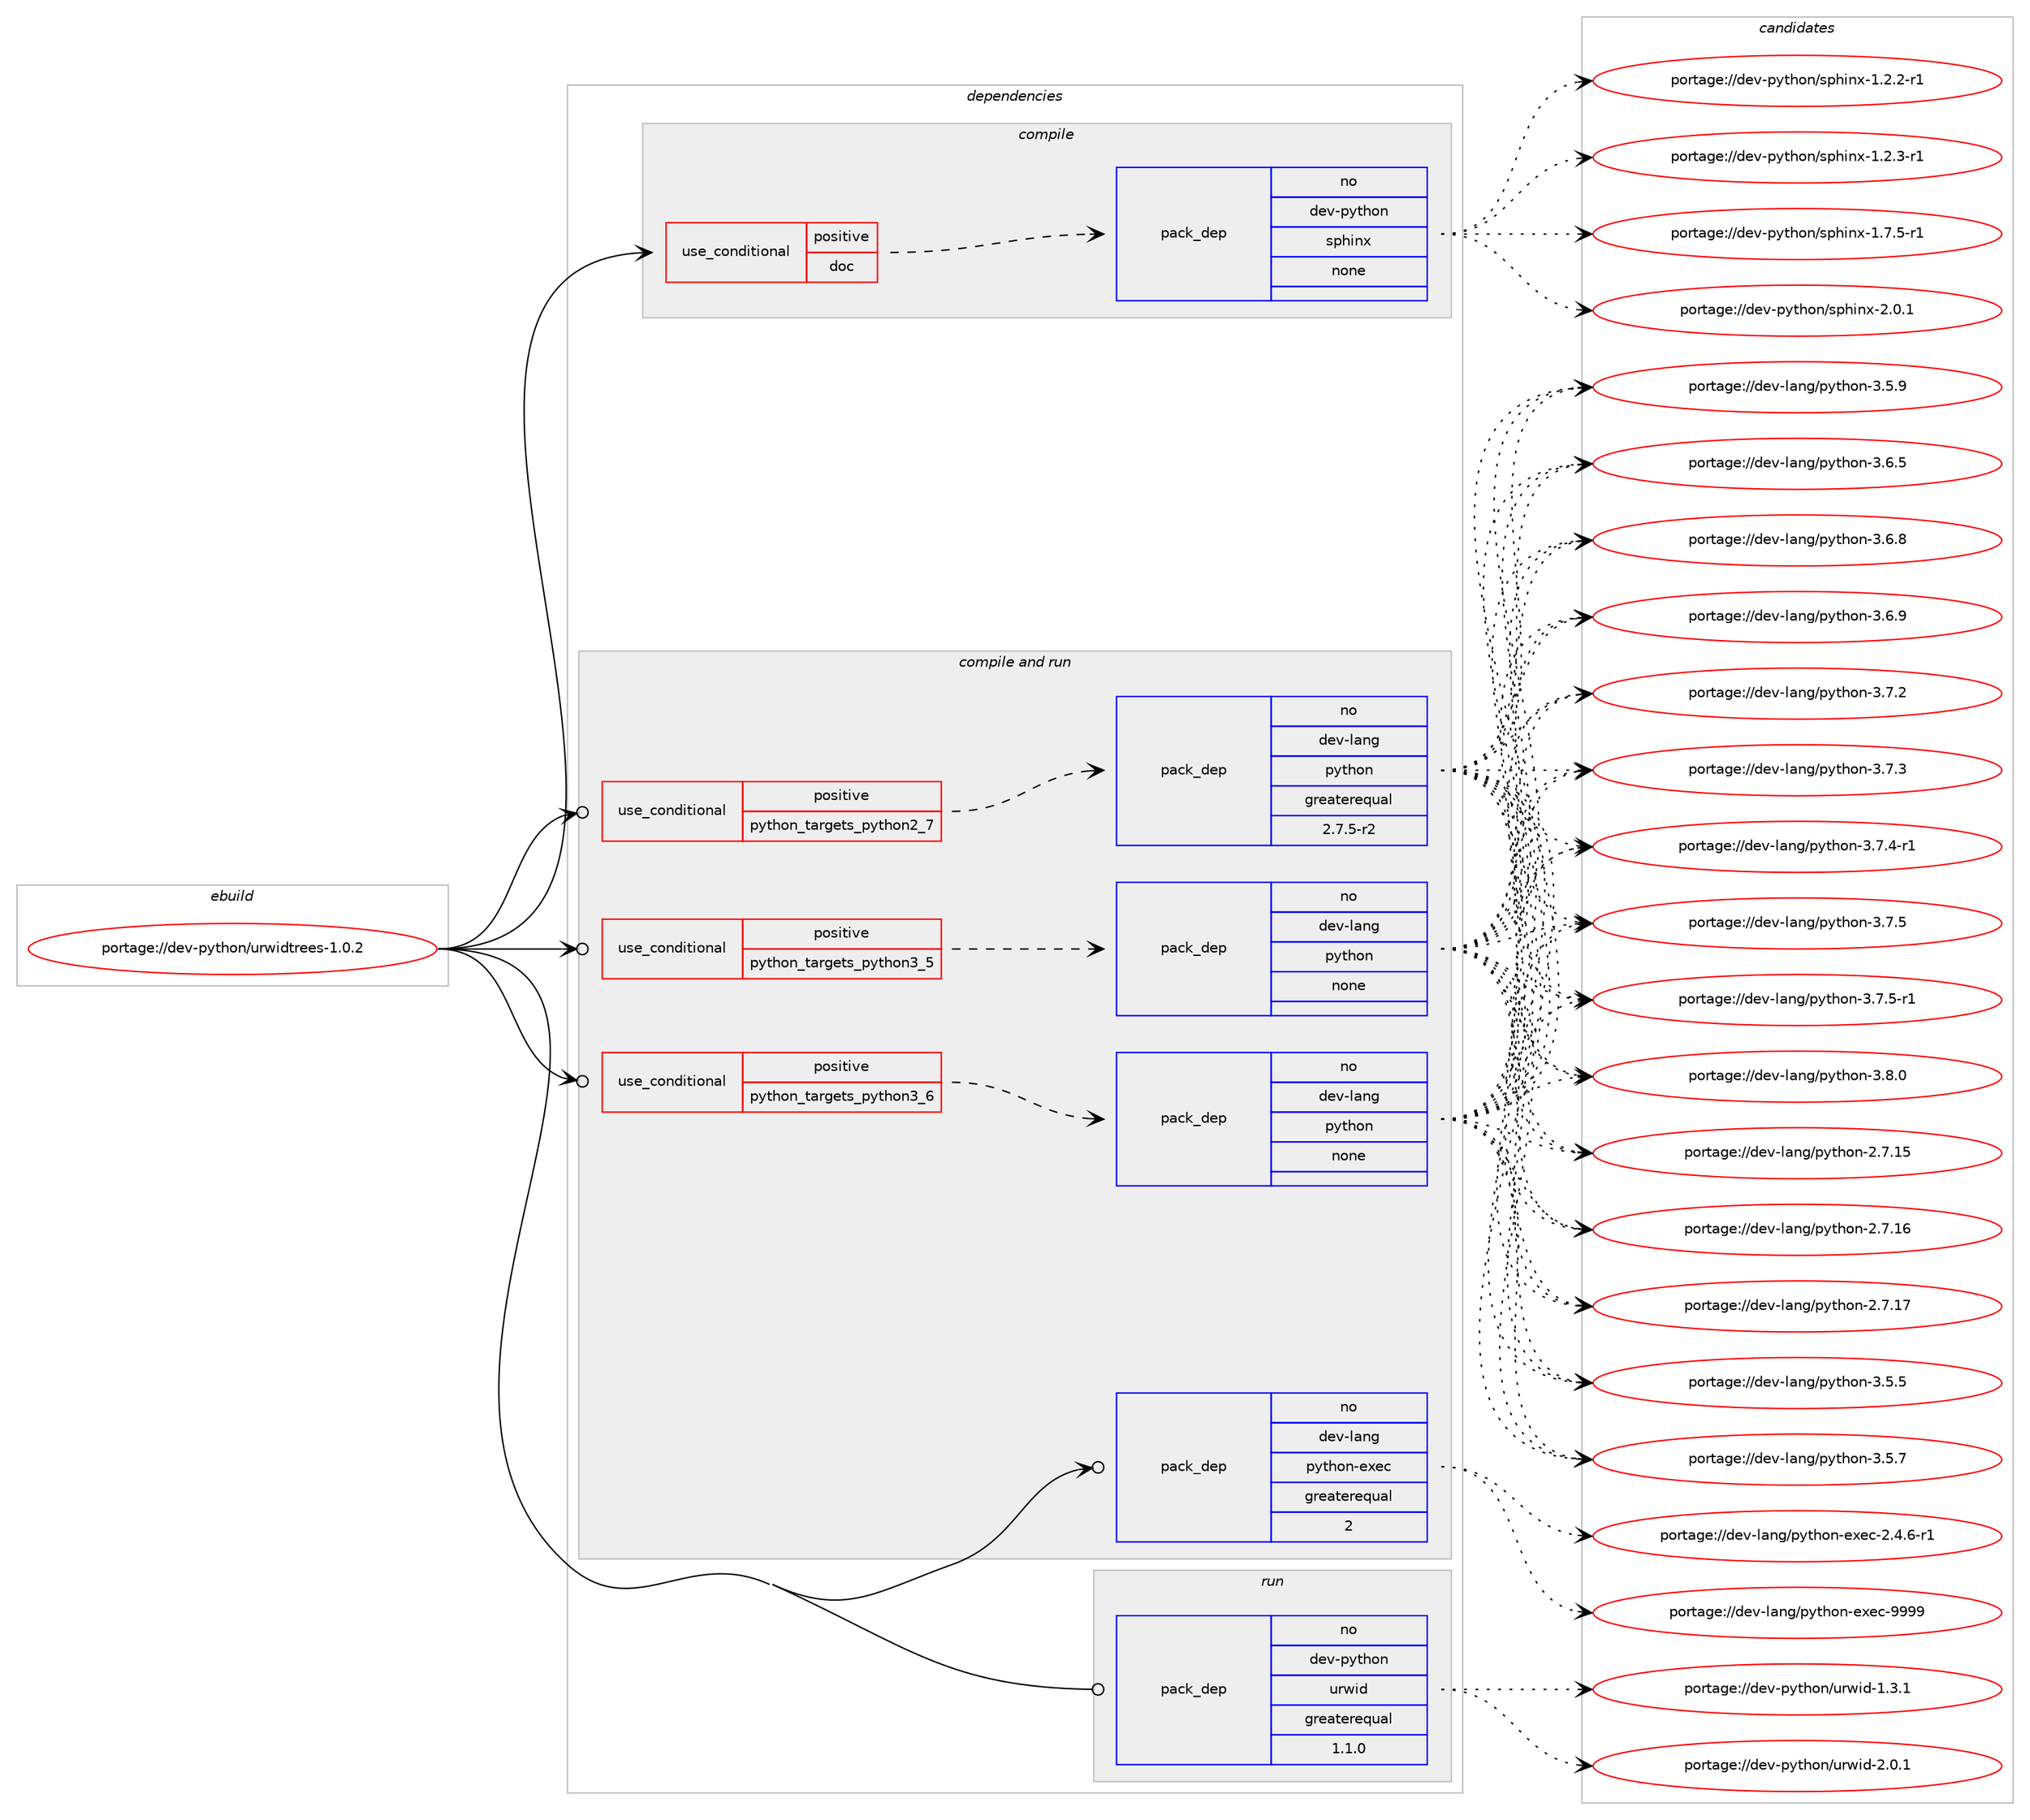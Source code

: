 digraph prolog {

# *************
# Graph options
# *************

newrank=true;
concentrate=true;
compound=true;
graph [rankdir=LR,fontname=Helvetica,fontsize=10,ranksep=1.5];#, ranksep=2.5, nodesep=0.2];
edge  [arrowhead=vee];
node  [fontname=Helvetica,fontsize=10];

# **********
# The ebuild
# **********

subgraph cluster_leftcol {
color=gray;
rank=same;
label=<<i>ebuild</i>>;
id [label="portage://dev-python/urwidtrees-1.0.2", color=red, width=4, href="../dev-python/urwidtrees-1.0.2.svg"];
}

# ****************
# The dependencies
# ****************

subgraph cluster_midcol {
color=gray;
label=<<i>dependencies</i>>;
subgraph cluster_compile {
fillcolor="#eeeeee";
style=filled;
label=<<i>compile</i>>;
subgraph cond40300 {
dependency177535 [label=<<TABLE BORDER="0" CELLBORDER="1" CELLSPACING="0" CELLPADDING="4"><TR><TD ROWSPAN="3" CELLPADDING="10">use_conditional</TD></TR><TR><TD>positive</TD></TR><TR><TD>doc</TD></TR></TABLE>>, shape=none, color=red];
subgraph pack133825 {
dependency177536 [label=<<TABLE BORDER="0" CELLBORDER="1" CELLSPACING="0" CELLPADDING="4" WIDTH="220"><TR><TD ROWSPAN="6" CELLPADDING="30">pack_dep</TD></TR><TR><TD WIDTH="110">no</TD></TR><TR><TD>dev-python</TD></TR><TR><TD>sphinx</TD></TR><TR><TD>none</TD></TR><TR><TD></TD></TR></TABLE>>, shape=none, color=blue];
}
dependency177535:e -> dependency177536:w [weight=20,style="dashed",arrowhead="vee"];
}
id:e -> dependency177535:w [weight=20,style="solid",arrowhead="vee"];
}
subgraph cluster_compileandrun {
fillcolor="#eeeeee";
style=filled;
label=<<i>compile and run</i>>;
subgraph cond40301 {
dependency177537 [label=<<TABLE BORDER="0" CELLBORDER="1" CELLSPACING="0" CELLPADDING="4"><TR><TD ROWSPAN="3" CELLPADDING="10">use_conditional</TD></TR><TR><TD>positive</TD></TR><TR><TD>python_targets_python2_7</TD></TR></TABLE>>, shape=none, color=red];
subgraph pack133826 {
dependency177538 [label=<<TABLE BORDER="0" CELLBORDER="1" CELLSPACING="0" CELLPADDING="4" WIDTH="220"><TR><TD ROWSPAN="6" CELLPADDING="30">pack_dep</TD></TR><TR><TD WIDTH="110">no</TD></TR><TR><TD>dev-lang</TD></TR><TR><TD>python</TD></TR><TR><TD>greaterequal</TD></TR><TR><TD>2.7.5-r2</TD></TR></TABLE>>, shape=none, color=blue];
}
dependency177537:e -> dependency177538:w [weight=20,style="dashed",arrowhead="vee"];
}
id:e -> dependency177537:w [weight=20,style="solid",arrowhead="odotvee"];
subgraph cond40302 {
dependency177539 [label=<<TABLE BORDER="0" CELLBORDER="1" CELLSPACING="0" CELLPADDING="4"><TR><TD ROWSPAN="3" CELLPADDING="10">use_conditional</TD></TR><TR><TD>positive</TD></TR><TR><TD>python_targets_python3_5</TD></TR></TABLE>>, shape=none, color=red];
subgraph pack133827 {
dependency177540 [label=<<TABLE BORDER="0" CELLBORDER="1" CELLSPACING="0" CELLPADDING="4" WIDTH="220"><TR><TD ROWSPAN="6" CELLPADDING="30">pack_dep</TD></TR><TR><TD WIDTH="110">no</TD></TR><TR><TD>dev-lang</TD></TR><TR><TD>python</TD></TR><TR><TD>none</TD></TR><TR><TD></TD></TR></TABLE>>, shape=none, color=blue];
}
dependency177539:e -> dependency177540:w [weight=20,style="dashed",arrowhead="vee"];
}
id:e -> dependency177539:w [weight=20,style="solid",arrowhead="odotvee"];
subgraph cond40303 {
dependency177541 [label=<<TABLE BORDER="0" CELLBORDER="1" CELLSPACING="0" CELLPADDING="4"><TR><TD ROWSPAN="3" CELLPADDING="10">use_conditional</TD></TR><TR><TD>positive</TD></TR><TR><TD>python_targets_python3_6</TD></TR></TABLE>>, shape=none, color=red];
subgraph pack133828 {
dependency177542 [label=<<TABLE BORDER="0" CELLBORDER="1" CELLSPACING="0" CELLPADDING="4" WIDTH="220"><TR><TD ROWSPAN="6" CELLPADDING="30">pack_dep</TD></TR><TR><TD WIDTH="110">no</TD></TR><TR><TD>dev-lang</TD></TR><TR><TD>python</TD></TR><TR><TD>none</TD></TR><TR><TD></TD></TR></TABLE>>, shape=none, color=blue];
}
dependency177541:e -> dependency177542:w [weight=20,style="dashed",arrowhead="vee"];
}
id:e -> dependency177541:w [weight=20,style="solid",arrowhead="odotvee"];
subgraph pack133829 {
dependency177543 [label=<<TABLE BORDER="0" CELLBORDER="1" CELLSPACING="0" CELLPADDING="4" WIDTH="220"><TR><TD ROWSPAN="6" CELLPADDING="30">pack_dep</TD></TR><TR><TD WIDTH="110">no</TD></TR><TR><TD>dev-lang</TD></TR><TR><TD>python-exec</TD></TR><TR><TD>greaterequal</TD></TR><TR><TD>2</TD></TR></TABLE>>, shape=none, color=blue];
}
id:e -> dependency177543:w [weight=20,style="solid",arrowhead="odotvee"];
}
subgraph cluster_run {
fillcolor="#eeeeee";
style=filled;
label=<<i>run</i>>;
subgraph pack133830 {
dependency177544 [label=<<TABLE BORDER="0" CELLBORDER="1" CELLSPACING="0" CELLPADDING="4" WIDTH="220"><TR><TD ROWSPAN="6" CELLPADDING="30">pack_dep</TD></TR><TR><TD WIDTH="110">no</TD></TR><TR><TD>dev-python</TD></TR><TR><TD>urwid</TD></TR><TR><TD>greaterequal</TD></TR><TR><TD>1.1.0</TD></TR></TABLE>>, shape=none, color=blue];
}
id:e -> dependency177544:w [weight=20,style="solid",arrowhead="odot"];
}
}

# **************
# The candidates
# **************

subgraph cluster_choices {
rank=same;
color=gray;
label=<<i>candidates</i>>;

subgraph choice133825 {
color=black;
nodesep=1;
choiceportage10010111845112121116104111110471151121041051101204549465046504511449 [label="portage://dev-python/sphinx-1.2.2-r1", color=red, width=4,href="../dev-python/sphinx-1.2.2-r1.svg"];
choiceportage10010111845112121116104111110471151121041051101204549465046514511449 [label="portage://dev-python/sphinx-1.2.3-r1", color=red, width=4,href="../dev-python/sphinx-1.2.3-r1.svg"];
choiceportage10010111845112121116104111110471151121041051101204549465546534511449 [label="portage://dev-python/sphinx-1.7.5-r1", color=red, width=4,href="../dev-python/sphinx-1.7.5-r1.svg"];
choiceportage1001011184511212111610411111047115112104105110120455046484649 [label="portage://dev-python/sphinx-2.0.1", color=red, width=4,href="../dev-python/sphinx-2.0.1.svg"];
dependency177536:e -> choiceportage10010111845112121116104111110471151121041051101204549465046504511449:w [style=dotted,weight="100"];
dependency177536:e -> choiceportage10010111845112121116104111110471151121041051101204549465046514511449:w [style=dotted,weight="100"];
dependency177536:e -> choiceportage10010111845112121116104111110471151121041051101204549465546534511449:w [style=dotted,weight="100"];
dependency177536:e -> choiceportage1001011184511212111610411111047115112104105110120455046484649:w [style=dotted,weight="100"];
}
subgraph choice133826 {
color=black;
nodesep=1;
choiceportage10010111845108971101034711212111610411111045504655464953 [label="portage://dev-lang/python-2.7.15", color=red, width=4,href="../dev-lang/python-2.7.15.svg"];
choiceportage10010111845108971101034711212111610411111045504655464954 [label="portage://dev-lang/python-2.7.16", color=red, width=4,href="../dev-lang/python-2.7.16.svg"];
choiceportage10010111845108971101034711212111610411111045504655464955 [label="portage://dev-lang/python-2.7.17", color=red, width=4,href="../dev-lang/python-2.7.17.svg"];
choiceportage100101118451089711010347112121116104111110455146534653 [label="portage://dev-lang/python-3.5.5", color=red, width=4,href="../dev-lang/python-3.5.5.svg"];
choiceportage100101118451089711010347112121116104111110455146534655 [label="portage://dev-lang/python-3.5.7", color=red, width=4,href="../dev-lang/python-3.5.7.svg"];
choiceportage100101118451089711010347112121116104111110455146534657 [label="portage://dev-lang/python-3.5.9", color=red, width=4,href="../dev-lang/python-3.5.9.svg"];
choiceportage100101118451089711010347112121116104111110455146544653 [label="portage://dev-lang/python-3.6.5", color=red, width=4,href="../dev-lang/python-3.6.5.svg"];
choiceportage100101118451089711010347112121116104111110455146544656 [label="portage://dev-lang/python-3.6.8", color=red, width=4,href="../dev-lang/python-3.6.8.svg"];
choiceportage100101118451089711010347112121116104111110455146544657 [label="portage://dev-lang/python-3.6.9", color=red, width=4,href="../dev-lang/python-3.6.9.svg"];
choiceportage100101118451089711010347112121116104111110455146554650 [label="portage://dev-lang/python-3.7.2", color=red, width=4,href="../dev-lang/python-3.7.2.svg"];
choiceportage100101118451089711010347112121116104111110455146554651 [label="portage://dev-lang/python-3.7.3", color=red, width=4,href="../dev-lang/python-3.7.3.svg"];
choiceportage1001011184510897110103471121211161041111104551465546524511449 [label="portage://dev-lang/python-3.7.4-r1", color=red, width=4,href="../dev-lang/python-3.7.4-r1.svg"];
choiceportage100101118451089711010347112121116104111110455146554653 [label="portage://dev-lang/python-3.7.5", color=red, width=4,href="../dev-lang/python-3.7.5.svg"];
choiceportage1001011184510897110103471121211161041111104551465546534511449 [label="portage://dev-lang/python-3.7.5-r1", color=red, width=4,href="../dev-lang/python-3.7.5-r1.svg"];
choiceportage100101118451089711010347112121116104111110455146564648 [label="portage://dev-lang/python-3.8.0", color=red, width=4,href="../dev-lang/python-3.8.0.svg"];
dependency177538:e -> choiceportage10010111845108971101034711212111610411111045504655464953:w [style=dotted,weight="100"];
dependency177538:e -> choiceportage10010111845108971101034711212111610411111045504655464954:w [style=dotted,weight="100"];
dependency177538:e -> choiceportage10010111845108971101034711212111610411111045504655464955:w [style=dotted,weight="100"];
dependency177538:e -> choiceportage100101118451089711010347112121116104111110455146534653:w [style=dotted,weight="100"];
dependency177538:e -> choiceportage100101118451089711010347112121116104111110455146534655:w [style=dotted,weight="100"];
dependency177538:e -> choiceportage100101118451089711010347112121116104111110455146534657:w [style=dotted,weight="100"];
dependency177538:e -> choiceportage100101118451089711010347112121116104111110455146544653:w [style=dotted,weight="100"];
dependency177538:e -> choiceportage100101118451089711010347112121116104111110455146544656:w [style=dotted,weight="100"];
dependency177538:e -> choiceportage100101118451089711010347112121116104111110455146544657:w [style=dotted,weight="100"];
dependency177538:e -> choiceportage100101118451089711010347112121116104111110455146554650:w [style=dotted,weight="100"];
dependency177538:e -> choiceportage100101118451089711010347112121116104111110455146554651:w [style=dotted,weight="100"];
dependency177538:e -> choiceportage1001011184510897110103471121211161041111104551465546524511449:w [style=dotted,weight="100"];
dependency177538:e -> choiceportage100101118451089711010347112121116104111110455146554653:w [style=dotted,weight="100"];
dependency177538:e -> choiceportage1001011184510897110103471121211161041111104551465546534511449:w [style=dotted,weight="100"];
dependency177538:e -> choiceportage100101118451089711010347112121116104111110455146564648:w [style=dotted,weight="100"];
}
subgraph choice133827 {
color=black;
nodesep=1;
choiceportage10010111845108971101034711212111610411111045504655464953 [label="portage://dev-lang/python-2.7.15", color=red, width=4,href="../dev-lang/python-2.7.15.svg"];
choiceportage10010111845108971101034711212111610411111045504655464954 [label="portage://dev-lang/python-2.7.16", color=red, width=4,href="../dev-lang/python-2.7.16.svg"];
choiceportage10010111845108971101034711212111610411111045504655464955 [label="portage://dev-lang/python-2.7.17", color=red, width=4,href="../dev-lang/python-2.7.17.svg"];
choiceportage100101118451089711010347112121116104111110455146534653 [label="portage://dev-lang/python-3.5.5", color=red, width=4,href="../dev-lang/python-3.5.5.svg"];
choiceportage100101118451089711010347112121116104111110455146534655 [label="portage://dev-lang/python-3.5.7", color=red, width=4,href="../dev-lang/python-3.5.7.svg"];
choiceportage100101118451089711010347112121116104111110455146534657 [label="portage://dev-lang/python-3.5.9", color=red, width=4,href="../dev-lang/python-3.5.9.svg"];
choiceportage100101118451089711010347112121116104111110455146544653 [label="portage://dev-lang/python-3.6.5", color=red, width=4,href="../dev-lang/python-3.6.5.svg"];
choiceportage100101118451089711010347112121116104111110455146544656 [label="portage://dev-lang/python-3.6.8", color=red, width=4,href="../dev-lang/python-3.6.8.svg"];
choiceportage100101118451089711010347112121116104111110455146544657 [label="portage://dev-lang/python-3.6.9", color=red, width=4,href="../dev-lang/python-3.6.9.svg"];
choiceportage100101118451089711010347112121116104111110455146554650 [label="portage://dev-lang/python-3.7.2", color=red, width=4,href="../dev-lang/python-3.7.2.svg"];
choiceportage100101118451089711010347112121116104111110455146554651 [label="portage://dev-lang/python-3.7.3", color=red, width=4,href="../dev-lang/python-3.7.3.svg"];
choiceportage1001011184510897110103471121211161041111104551465546524511449 [label="portage://dev-lang/python-3.7.4-r1", color=red, width=4,href="../dev-lang/python-3.7.4-r1.svg"];
choiceportage100101118451089711010347112121116104111110455146554653 [label="portage://dev-lang/python-3.7.5", color=red, width=4,href="../dev-lang/python-3.7.5.svg"];
choiceportage1001011184510897110103471121211161041111104551465546534511449 [label="portage://dev-lang/python-3.7.5-r1", color=red, width=4,href="../dev-lang/python-3.7.5-r1.svg"];
choiceportage100101118451089711010347112121116104111110455146564648 [label="portage://dev-lang/python-3.8.0", color=red, width=4,href="../dev-lang/python-3.8.0.svg"];
dependency177540:e -> choiceportage10010111845108971101034711212111610411111045504655464953:w [style=dotted,weight="100"];
dependency177540:e -> choiceportage10010111845108971101034711212111610411111045504655464954:w [style=dotted,weight="100"];
dependency177540:e -> choiceportage10010111845108971101034711212111610411111045504655464955:w [style=dotted,weight="100"];
dependency177540:e -> choiceportage100101118451089711010347112121116104111110455146534653:w [style=dotted,weight="100"];
dependency177540:e -> choiceportage100101118451089711010347112121116104111110455146534655:w [style=dotted,weight="100"];
dependency177540:e -> choiceportage100101118451089711010347112121116104111110455146534657:w [style=dotted,weight="100"];
dependency177540:e -> choiceportage100101118451089711010347112121116104111110455146544653:w [style=dotted,weight="100"];
dependency177540:e -> choiceportage100101118451089711010347112121116104111110455146544656:w [style=dotted,weight="100"];
dependency177540:e -> choiceportage100101118451089711010347112121116104111110455146544657:w [style=dotted,weight="100"];
dependency177540:e -> choiceportage100101118451089711010347112121116104111110455146554650:w [style=dotted,weight="100"];
dependency177540:e -> choiceportage100101118451089711010347112121116104111110455146554651:w [style=dotted,weight="100"];
dependency177540:e -> choiceportage1001011184510897110103471121211161041111104551465546524511449:w [style=dotted,weight="100"];
dependency177540:e -> choiceportage100101118451089711010347112121116104111110455146554653:w [style=dotted,weight="100"];
dependency177540:e -> choiceportage1001011184510897110103471121211161041111104551465546534511449:w [style=dotted,weight="100"];
dependency177540:e -> choiceportage100101118451089711010347112121116104111110455146564648:w [style=dotted,weight="100"];
}
subgraph choice133828 {
color=black;
nodesep=1;
choiceportage10010111845108971101034711212111610411111045504655464953 [label="portage://dev-lang/python-2.7.15", color=red, width=4,href="../dev-lang/python-2.7.15.svg"];
choiceportage10010111845108971101034711212111610411111045504655464954 [label="portage://dev-lang/python-2.7.16", color=red, width=4,href="../dev-lang/python-2.7.16.svg"];
choiceportage10010111845108971101034711212111610411111045504655464955 [label="portage://dev-lang/python-2.7.17", color=red, width=4,href="../dev-lang/python-2.7.17.svg"];
choiceportage100101118451089711010347112121116104111110455146534653 [label="portage://dev-lang/python-3.5.5", color=red, width=4,href="../dev-lang/python-3.5.5.svg"];
choiceportage100101118451089711010347112121116104111110455146534655 [label="portage://dev-lang/python-3.5.7", color=red, width=4,href="../dev-lang/python-3.5.7.svg"];
choiceportage100101118451089711010347112121116104111110455146534657 [label="portage://dev-lang/python-3.5.9", color=red, width=4,href="../dev-lang/python-3.5.9.svg"];
choiceportage100101118451089711010347112121116104111110455146544653 [label="portage://dev-lang/python-3.6.5", color=red, width=4,href="../dev-lang/python-3.6.5.svg"];
choiceportage100101118451089711010347112121116104111110455146544656 [label="portage://dev-lang/python-3.6.8", color=red, width=4,href="../dev-lang/python-3.6.8.svg"];
choiceportage100101118451089711010347112121116104111110455146544657 [label="portage://dev-lang/python-3.6.9", color=red, width=4,href="../dev-lang/python-3.6.9.svg"];
choiceportage100101118451089711010347112121116104111110455146554650 [label="portage://dev-lang/python-3.7.2", color=red, width=4,href="../dev-lang/python-3.7.2.svg"];
choiceportage100101118451089711010347112121116104111110455146554651 [label="portage://dev-lang/python-3.7.3", color=red, width=4,href="../dev-lang/python-3.7.3.svg"];
choiceportage1001011184510897110103471121211161041111104551465546524511449 [label="portage://dev-lang/python-3.7.4-r1", color=red, width=4,href="../dev-lang/python-3.7.4-r1.svg"];
choiceportage100101118451089711010347112121116104111110455146554653 [label="portage://dev-lang/python-3.7.5", color=red, width=4,href="../dev-lang/python-3.7.5.svg"];
choiceportage1001011184510897110103471121211161041111104551465546534511449 [label="portage://dev-lang/python-3.7.5-r1", color=red, width=4,href="../dev-lang/python-3.7.5-r1.svg"];
choiceportage100101118451089711010347112121116104111110455146564648 [label="portage://dev-lang/python-3.8.0", color=red, width=4,href="../dev-lang/python-3.8.0.svg"];
dependency177542:e -> choiceportage10010111845108971101034711212111610411111045504655464953:w [style=dotted,weight="100"];
dependency177542:e -> choiceportage10010111845108971101034711212111610411111045504655464954:w [style=dotted,weight="100"];
dependency177542:e -> choiceportage10010111845108971101034711212111610411111045504655464955:w [style=dotted,weight="100"];
dependency177542:e -> choiceportage100101118451089711010347112121116104111110455146534653:w [style=dotted,weight="100"];
dependency177542:e -> choiceportage100101118451089711010347112121116104111110455146534655:w [style=dotted,weight="100"];
dependency177542:e -> choiceportage100101118451089711010347112121116104111110455146534657:w [style=dotted,weight="100"];
dependency177542:e -> choiceportage100101118451089711010347112121116104111110455146544653:w [style=dotted,weight="100"];
dependency177542:e -> choiceportage100101118451089711010347112121116104111110455146544656:w [style=dotted,weight="100"];
dependency177542:e -> choiceportage100101118451089711010347112121116104111110455146544657:w [style=dotted,weight="100"];
dependency177542:e -> choiceportage100101118451089711010347112121116104111110455146554650:w [style=dotted,weight="100"];
dependency177542:e -> choiceportage100101118451089711010347112121116104111110455146554651:w [style=dotted,weight="100"];
dependency177542:e -> choiceportage1001011184510897110103471121211161041111104551465546524511449:w [style=dotted,weight="100"];
dependency177542:e -> choiceportage100101118451089711010347112121116104111110455146554653:w [style=dotted,weight="100"];
dependency177542:e -> choiceportage1001011184510897110103471121211161041111104551465546534511449:w [style=dotted,weight="100"];
dependency177542:e -> choiceportage100101118451089711010347112121116104111110455146564648:w [style=dotted,weight="100"];
}
subgraph choice133829 {
color=black;
nodesep=1;
choiceportage10010111845108971101034711212111610411111045101120101994550465246544511449 [label="portage://dev-lang/python-exec-2.4.6-r1", color=red, width=4,href="../dev-lang/python-exec-2.4.6-r1.svg"];
choiceportage10010111845108971101034711212111610411111045101120101994557575757 [label="portage://dev-lang/python-exec-9999", color=red, width=4,href="../dev-lang/python-exec-9999.svg"];
dependency177543:e -> choiceportage10010111845108971101034711212111610411111045101120101994550465246544511449:w [style=dotted,weight="100"];
dependency177543:e -> choiceportage10010111845108971101034711212111610411111045101120101994557575757:w [style=dotted,weight="100"];
}
subgraph choice133830 {
color=black;
nodesep=1;
choiceportage1001011184511212111610411111047117114119105100454946514649 [label="portage://dev-python/urwid-1.3.1", color=red, width=4,href="../dev-python/urwid-1.3.1.svg"];
choiceportage1001011184511212111610411111047117114119105100455046484649 [label="portage://dev-python/urwid-2.0.1", color=red, width=4,href="../dev-python/urwid-2.0.1.svg"];
dependency177544:e -> choiceportage1001011184511212111610411111047117114119105100454946514649:w [style=dotted,weight="100"];
dependency177544:e -> choiceportage1001011184511212111610411111047117114119105100455046484649:w [style=dotted,weight="100"];
}
}

}
